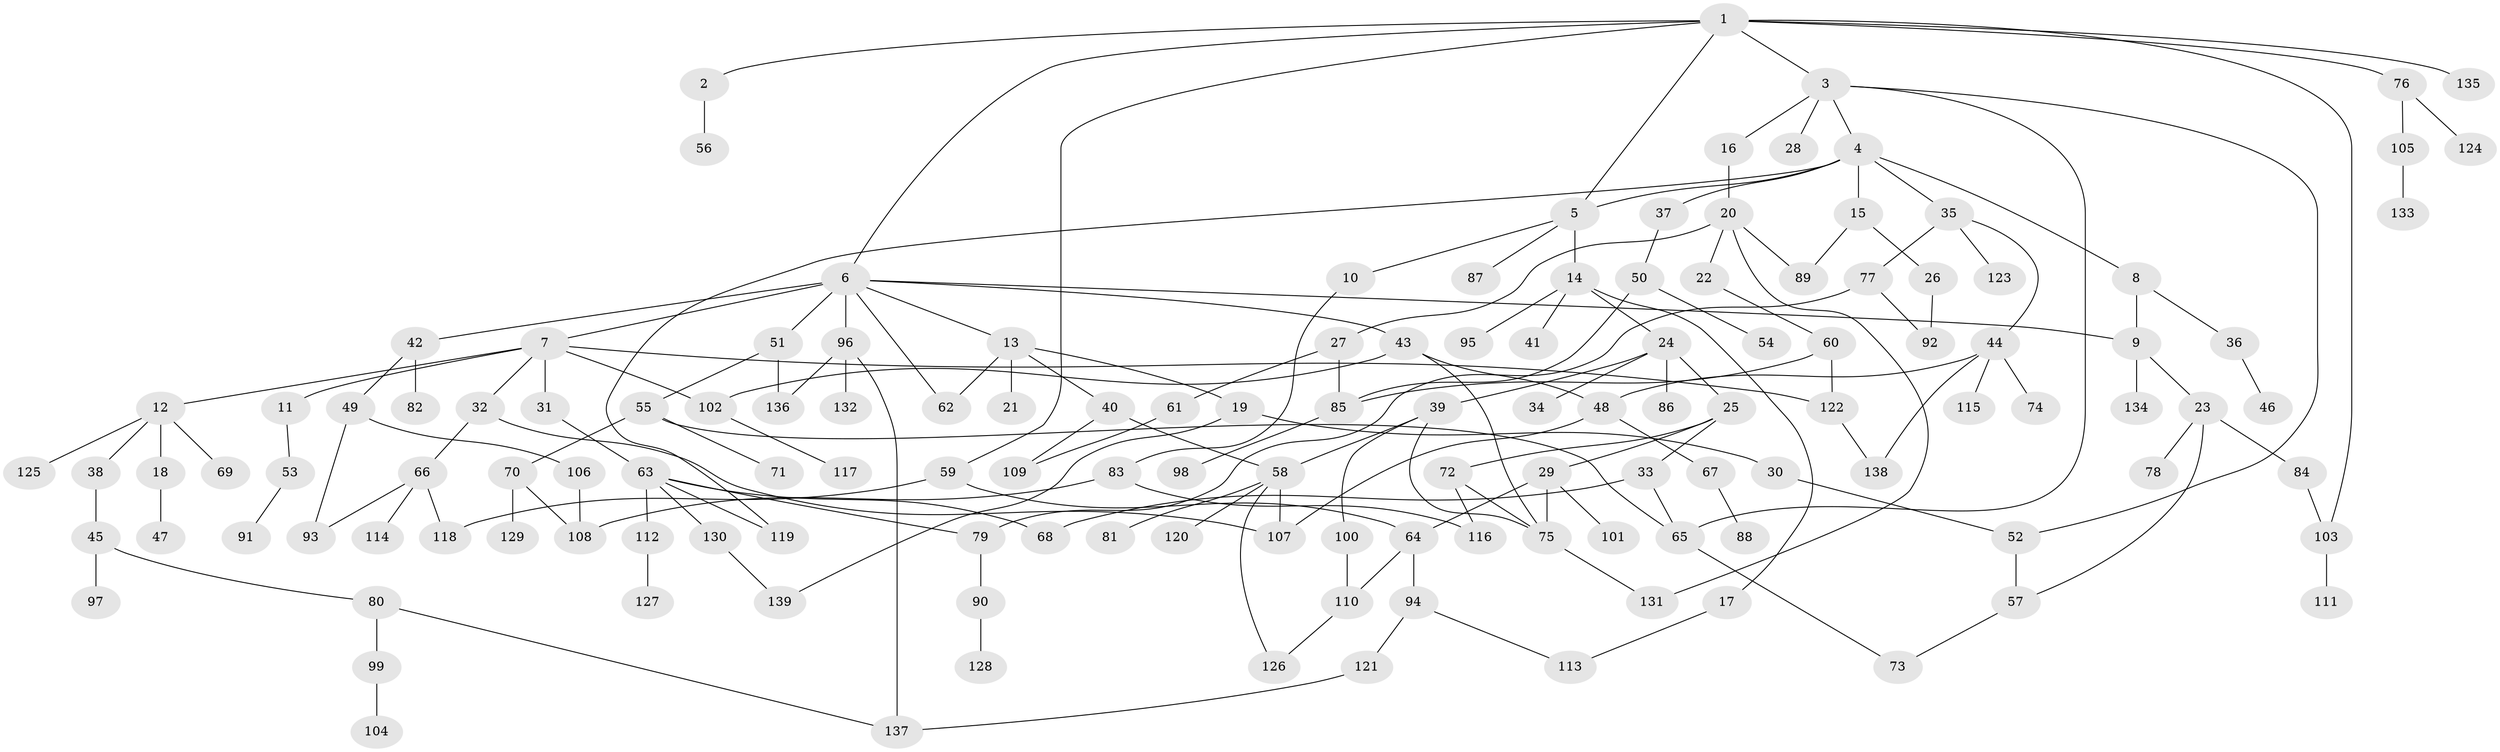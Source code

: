 // Generated by graph-tools (version 1.1) at 2025/10/02/27/25 16:10:52]
// undirected, 139 vertices, 179 edges
graph export_dot {
graph [start="1"]
  node [color=gray90,style=filled];
  1;
  2;
  3;
  4;
  5;
  6;
  7;
  8;
  9;
  10;
  11;
  12;
  13;
  14;
  15;
  16;
  17;
  18;
  19;
  20;
  21;
  22;
  23;
  24;
  25;
  26;
  27;
  28;
  29;
  30;
  31;
  32;
  33;
  34;
  35;
  36;
  37;
  38;
  39;
  40;
  41;
  42;
  43;
  44;
  45;
  46;
  47;
  48;
  49;
  50;
  51;
  52;
  53;
  54;
  55;
  56;
  57;
  58;
  59;
  60;
  61;
  62;
  63;
  64;
  65;
  66;
  67;
  68;
  69;
  70;
  71;
  72;
  73;
  74;
  75;
  76;
  77;
  78;
  79;
  80;
  81;
  82;
  83;
  84;
  85;
  86;
  87;
  88;
  89;
  90;
  91;
  92;
  93;
  94;
  95;
  96;
  97;
  98;
  99;
  100;
  101;
  102;
  103;
  104;
  105;
  106;
  107;
  108;
  109;
  110;
  111;
  112;
  113;
  114;
  115;
  116;
  117;
  118;
  119;
  120;
  121;
  122;
  123;
  124;
  125;
  126;
  127;
  128;
  129;
  130;
  131;
  132;
  133;
  134;
  135;
  136;
  137;
  138;
  139;
  1 -- 2;
  1 -- 3;
  1 -- 5;
  1 -- 6;
  1 -- 59;
  1 -- 76;
  1 -- 135;
  1 -- 103;
  2 -- 56;
  3 -- 4;
  3 -- 16;
  3 -- 28;
  3 -- 65;
  3 -- 52;
  4 -- 8;
  4 -- 15;
  4 -- 35;
  4 -- 37;
  4 -- 119;
  4 -- 5;
  5 -- 10;
  5 -- 14;
  5 -- 87;
  6 -- 7;
  6 -- 9;
  6 -- 13;
  6 -- 42;
  6 -- 43;
  6 -- 51;
  6 -- 62;
  6 -- 96;
  7 -- 11;
  7 -- 12;
  7 -- 31;
  7 -- 32;
  7 -- 122;
  7 -- 102;
  8 -- 36;
  8 -- 9;
  9 -- 23;
  9 -- 134;
  10 -- 83;
  11 -- 53;
  12 -- 18;
  12 -- 38;
  12 -- 69;
  12 -- 125;
  13 -- 19;
  13 -- 21;
  13 -- 40;
  13 -- 62;
  14 -- 17;
  14 -- 24;
  14 -- 41;
  14 -- 95;
  15 -- 26;
  15 -- 89;
  16 -- 20;
  17 -- 113;
  18 -- 47;
  19 -- 30;
  19 -- 139;
  20 -- 22;
  20 -- 27;
  20 -- 89;
  20 -- 131;
  22 -- 60;
  23 -- 78;
  23 -- 84;
  23 -- 57;
  24 -- 25;
  24 -- 34;
  24 -- 39;
  24 -- 86;
  25 -- 29;
  25 -- 33;
  25 -- 72;
  26 -- 92;
  27 -- 61;
  27 -- 85;
  29 -- 64;
  29 -- 75;
  29 -- 101;
  30 -- 52;
  31 -- 63;
  32 -- 66;
  32 -- 107;
  33 -- 68;
  33 -- 65;
  35 -- 44;
  35 -- 77;
  35 -- 123;
  36 -- 46;
  37 -- 50;
  38 -- 45;
  39 -- 100;
  39 -- 58;
  39 -- 75;
  40 -- 58;
  40 -- 109;
  42 -- 49;
  42 -- 82;
  43 -- 102;
  43 -- 75;
  43 -- 48;
  44 -- 48;
  44 -- 74;
  44 -- 115;
  44 -- 138;
  45 -- 80;
  45 -- 97;
  48 -- 67;
  48 -- 107;
  49 -- 93;
  49 -- 106;
  50 -- 54;
  50 -- 85;
  51 -- 55;
  51 -- 136;
  52 -- 57;
  53 -- 91;
  55 -- 70;
  55 -- 71;
  55 -- 65;
  57 -- 73;
  58 -- 81;
  58 -- 120;
  58 -- 126;
  58 -- 107;
  59 -- 118;
  59 -- 64;
  60 -- 85;
  60 -- 122;
  61 -- 109;
  63 -- 79;
  63 -- 112;
  63 -- 119;
  63 -- 130;
  63 -- 68;
  64 -- 94;
  64 -- 110;
  65 -- 73;
  66 -- 114;
  66 -- 118;
  66 -- 93;
  67 -- 88;
  70 -- 129;
  70 -- 108;
  72 -- 75;
  72 -- 116;
  75 -- 131;
  76 -- 105;
  76 -- 124;
  77 -- 92;
  77 -- 79;
  79 -- 90;
  80 -- 99;
  80 -- 137;
  83 -- 108;
  83 -- 116;
  84 -- 103;
  85 -- 98;
  90 -- 128;
  94 -- 121;
  94 -- 113;
  96 -- 132;
  96 -- 136;
  96 -- 137;
  99 -- 104;
  100 -- 110;
  102 -- 117;
  103 -- 111;
  105 -- 133;
  106 -- 108;
  110 -- 126;
  112 -- 127;
  121 -- 137;
  122 -- 138;
  130 -- 139;
}
